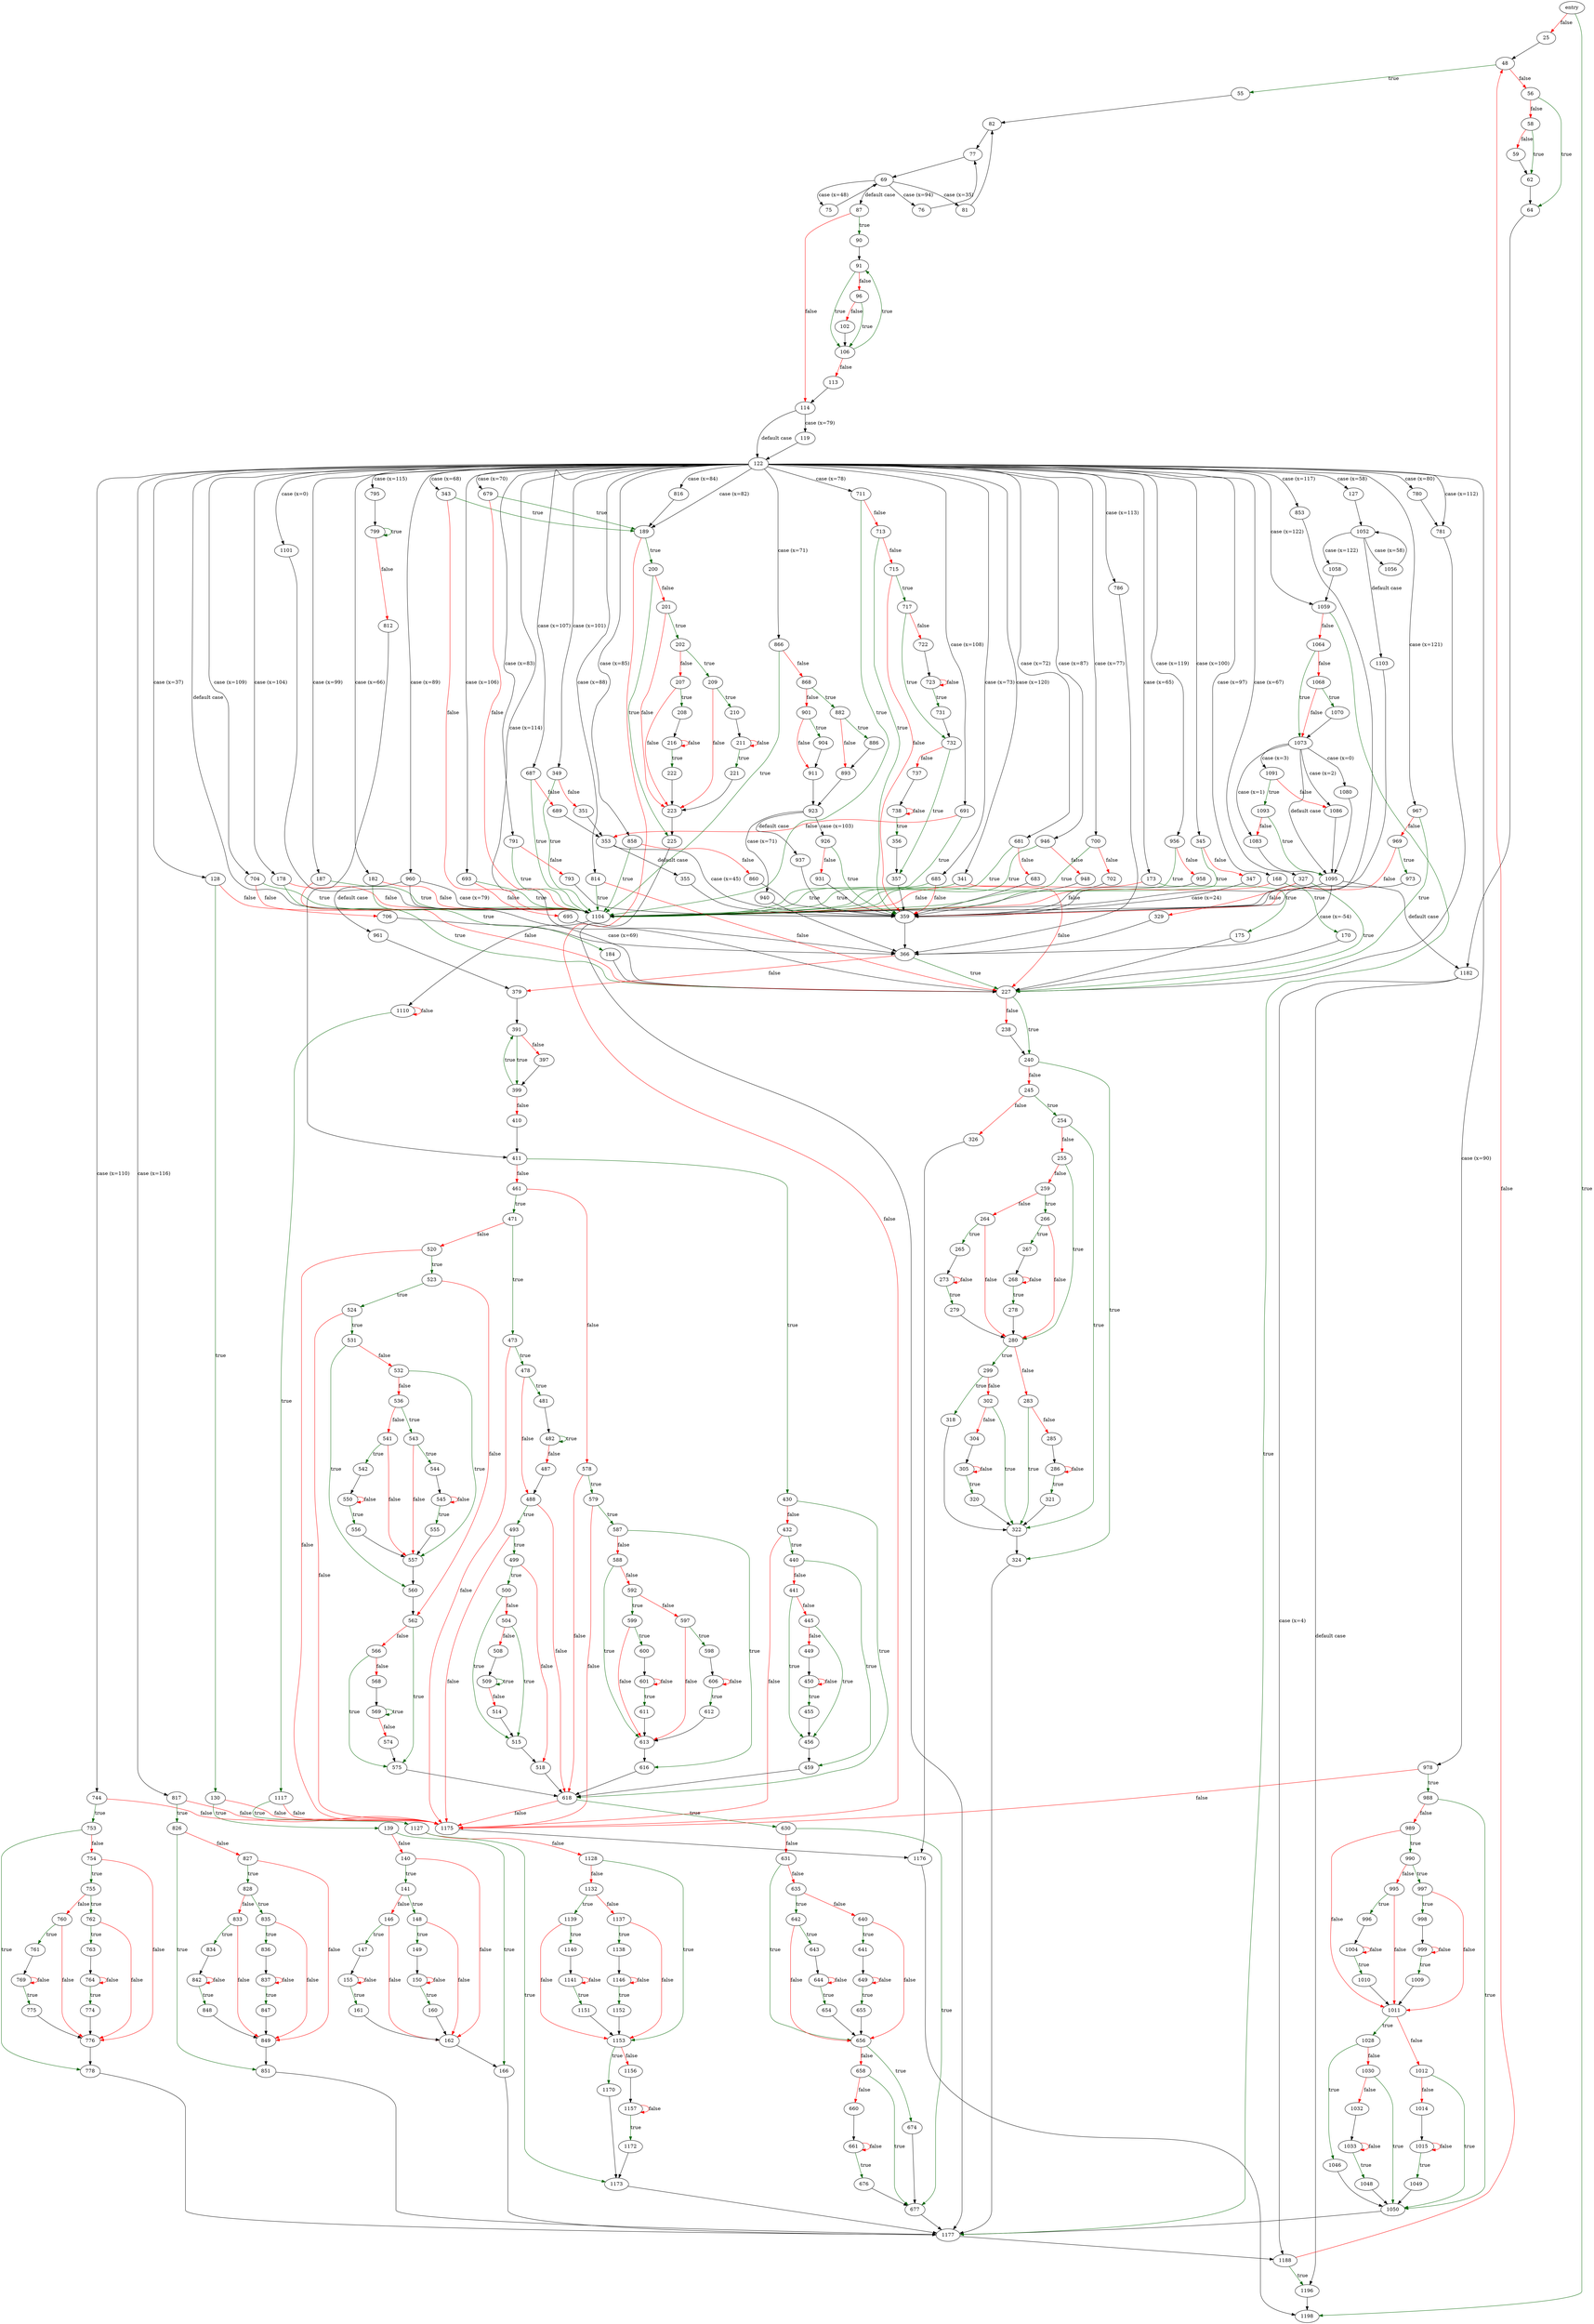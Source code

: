 digraph "__strftime_internal" {
	// Node definitions.
	6 [label=entry];
	25;
	48;
	55;
	56;
	58;
	59;
	62;
	64;
	69;
	75;
	76;
	77;
	81;
	82;
	87;
	90;
	91;
	96;
	102;
	106;
	113;
	114;
	119;
	122;
	127;
	128;
	130;
	139;
	140;
	141;
	146;
	147;
	148;
	149;
	150;
	155;
	160;
	161;
	162;
	166;
	168;
	170;
	173;
	175;
	178;
	182;
	184;
	187;
	189;
	200;
	201;
	202;
	207;
	208;
	209;
	210;
	211;
	216;
	221;
	222;
	223;
	225;
	227;
	238;
	240;
	245;
	254;
	255;
	259;
	264;
	265;
	266;
	267;
	268;
	273;
	278;
	279;
	280;
	283;
	285;
	286;
	299;
	302;
	304;
	305;
	318;
	320;
	321;
	322;
	324;
	326;
	327;
	329;
	341;
	343;
	345;
	347;
	349;
	351;
	353;
	355;
	356;
	357;
	359;
	366;
	379;
	391;
	397;
	399;
	410;
	411;
	430;
	432;
	440;
	441;
	445;
	449;
	450;
	455;
	456;
	459;
	461;
	471;
	473;
	478;
	481;
	482;
	487;
	488;
	493;
	499;
	500;
	504;
	508;
	509;
	514;
	515;
	518;
	520;
	523;
	524;
	531;
	532;
	536;
	541;
	542;
	543;
	544;
	545;
	550;
	555;
	556;
	557;
	560;
	562;
	566;
	568;
	569;
	574;
	575;
	578;
	579;
	587;
	588;
	592;
	597;
	598;
	599;
	600;
	601;
	606;
	611;
	612;
	613;
	616;
	618;
	630;
	631;
	635;
	640;
	641;
	642;
	643;
	644;
	649;
	654;
	655;
	656;
	658;
	660;
	661;
	674;
	676;
	677;
	679;
	681;
	683;
	685;
	687;
	689;
	691;
	693;
	695;
	700;
	702;
	704;
	706;
	711;
	713;
	715;
	717;
	722;
	723;
	731;
	732;
	737;
	738;
	744;
	753;
	754;
	755;
	760;
	761;
	762;
	763;
	764;
	769;
	774;
	775;
	776;
	778;
	780;
	781;
	786;
	791;
	793;
	795;
	799;
	812;
	814;
	816;
	817;
	826;
	827;
	828;
	833;
	834;
	835;
	836;
	837;
	842;
	847;
	848;
	849;
	851;
	853;
	858;
	860;
	866;
	868;
	882;
	886;
	893;
	901;
	904;
	911;
	923;
	926;
	931;
	937;
	940;
	946;
	948;
	956;
	958;
	960;
	961;
	967;
	969;
	973;
	978;
	988;
	989;
	990;
	995;
	996;
	997;
	998;
	999;
	1004;
	1009;
	1010;
	1011;
	1012;
	1014;
	1015;
	1028;
	1030;
	1032;
	1033;
	1046;
	1048;
	1049;
	1050;
	1052;
	1056;
	1058;
	1059;
	1064;
	1068;
	1070;
	1073;
	1080;
	1083;
	1086;
	1091;
	1093;
	1095;
	1101;
	1103;
	1104;
	1110;
	1117;
	1127;
	1128;
	1132;
	1137;
	1138;
	1139;
	1140;
	1141;
	1146;
	1151;
	1152;
	1153;
	1156;
	1157;
	1170;
	1172;
	1173;
	1175;
	1176;
	1177;
	1182;
	1188;
	1196;
	1198;

	// Edge definitions.
	6 -> 25 [
		color=red
		label=false
	];
	6 -> 1198 [
		color=darkgreen
		label=true
	];
	25 -> 48;
	48 -> 55 [
		color=darkgreen
		label=true
	];
	48 -> 56 [
		color=red
		label=false
	];
	55 -> 82;
	56 -> 58 [
		color=red
		label=false
	];
	56 -> 64 [
		color=darkgreen
		label=true
	];
	58 -> 59 [
		color=red
		label=false
	];
	58 -> 62 [
		color=darkgreen
		label=true
	];
	59 -> 62;
	62 -> 64;
	64 -> 1182;
	69 -> 75 [label="case (x=48)"];
	69 -> 76 [label="case (x=94)"];
	69 -> 81 [label="case (x=35)"];
	69 -> 87 [label="default case"];
	75 -> 69;
	76 -> 77;
	77 -> 69;
	81 -> 82;
	82 -> 77;
	87 -> 90 [
		color=darkgreen
		label=true
	];
	87 -> 114 [
		color=red
		label=false
	];
	90 -> 91;
	91 -> 96 [
		color=red
		label=false
	];
	91 -> 106 [
		color=darkgreen
		label=true
	];
	96 -> 102 [
		color=red
		label=false
	];
	96 -> 106 [
		color=darkgreen
		label=true
	];
	102 -> 106;
	106 -> 91 [
		color=darkgreen
		label=true
	];
	106 -> 113 [
		color=red
		label=false
	];
	113 -> 114;
	114 -> 119 [label="case (x=79)"];
	114 -> 122 [label="default case"];
	119 -> 122;
	122 -> 127 [label="case (x=58)"];
	122 -> 128 [label="case (x=37)"];
	122 -> 168 [label="case (x=97)"];
	122 -> 173 [label="case (x=65)"];
	122 -> 178 [label="case (x=104)"];
	122 -> 182 [label="case (x=66)"];
	122 -> 187 [label="case (x=99)"];
	122 -> 189 [label="case (x=82)"];
	122 -> 227 [label="case (x=114)"];
	122 -> 327 [label="case (x=67)"];
	122 -> 341 [label="case (x=120)"];
	122 -> 343 [label="case (x=68)"];
	122 -> 345 [label="case (x=100)"];
	122 -> 349 [label="case (x=101)"];
	122 -> 679 [label="case (x=70)"];
	122 -> 681 [label="case (x=72)"];
	122 -> 685 [label="case (x=73)"];
	122 -> 687 [label="case (x=107)"];
	122 -> 691 [label="case (x=108)"];
	122 -> 693 [label="case (x=106)"];
	122 -> 700 [label="case (x=77)"];
	122 -> 704 [label="case (x=109)"];
	122 -> 711 [label="case (x=78)"];
	122 -> 744 [label="case (x=110)"];
	122 -> 780 [label="case (x=80)"];
	122 -> 781 [label="case (x=112)"];
	122 -> 786 [label="case (x=113)"];
	122 -> 791 [label="case (x=83)"];
	122 -> 795 [label="case (x=115)"];
	122 -> 814 [label="case (x=88)"];
	122 -> 816 [label="case (x=84)"];
	122 -> 817 [label="case (x=116)"];
	122 -> 853 [label="case (x=117)"];
	122 -> 858 [label="case (x=85)"];
	122 -> 866 [label="case (x=71)"];
	122 -> 946 [label="case (x=87)"];
	122 -> 956 [label="case (x=119)"];
	122 -> 960 [label="case (x=89)"];
	122 -> 967 [label="case (x=121)"];
	122 -> 978 [label="case (x=90)"];
	122 -> 1059 [label="case (x=122)"];
	122 -> 1101 [label="case (x=0)"];
	122 -> 1104 [label="default case"];
	127 -> 1052;
	128 -> 130 [
		color=darkgreen
		label=true
	];
	128 -> 1104 [
		color=red
		label=false
	];
	130 -> 139 [
		color=darkgreen
		label=true
	];
	130 -> 1175 [
		color=red
		label=false
	];
	139 -> 140 [
		color=red
		label=false
	];
	139 -> 166 [
		color=darkgreen
		label=true
	];
	140 -> 141 [
		color=darkgreen
		label=true
	];
	140 -> 162 [
		color=red
		label=false
	];
	141 -> 146 [
		color=red
		label=false
	];
	141 -> 148 [
		color=darkgreen
		label=true
	];
	146 -> 147 [
		color=darkgreen
		label=true
	];
	146 -> 162 [
		color=red
		label=false
	];
	147 -> 155;
	148 -> 149 [
		color=darkgreen
		label=true
	];
	148 -> 162 [
		color=red
		label=false
	];
	149 -> 150;
	150 -> 150 [
		color=red
		label=false
	];
	150 -> 160 [
		color=darkgreen
		label=true
	];
	155 -> 155 [
		color=red
		label=false
	];
	155 -> 161 [
		color=darkgreen
		label=true
	];
	160 -> 162;
	161 -> 162;
	162 -> 166;
	166 -> 1177;
	168 -> 170 [
		color=darkgreen
		label=true
	];
	168 -> 1104 [
		color=red
		label=false
	];
	170 -> 227;
	173 -> 175 [
		color=darkgreen
		label=true
	];
	173 -> 1104 [
		color=red
		label=false
	];
	175 -> 227;
	178 -> 227 [
		color=darkgreen
		label=true
	];
	178 -> 1104 [
		color=red
		label=false
	];
	182 -> 184 [
		color=darkgreen
		label=true
	];
	182 -> 1104 [
		color=red
		label=false
	];
	184 -> 227;
	187 -> 227 [
		color=red
		label=false
	];
	187 -> 1104 [
		color=darkgreen
		label=true
	];
	189 -> 200 [
		color=darkgreen
		label=true
	];
	189 -> 1175 [
		color=red
		label=false
	];
	200 -> 201 [
		color=red
		label=false
	];
	200 -> 225 [
		color=darkgreen
		label=true
	];
	201 -> 202 [
		color=darkgreen
		label=true
	];
	201 -> 223 [
		color=red
		label=false
	];
	202 -> 207 [
		color=red
		label=false
	];
	202 -> 209 [
		color=darkgreen
		label=true
	];
	207 -> 208 [
		color=darkgreen
		label=true
	];
	207 -> 223 [
		color=red
		label=false
	];
	208 -> 216;
	209 -> 210 [
		color=darkgreen
		label=true
	];
	209 -> 223 [
		color=red
		label=false
	];
	210 -> 211;
	211 -> 211 [
		color=red
		label=false
	];
	211 -> 221 [
		color=darkgreen
		label=true
	];
	216 -> 216 [
		color=red
		label=false
	];
	216 -> 222 [
		color=darkgreen
		label=true
	];
	221 -> 223;
	222 -> 223;
	223 -> 225;
	225 -> 1177;
	227 -> 238 [
		color=red
		label=false
	];
	227 -> 240 [
		color=darkgreen
		label=true
	];
	238 -> 240;
	240 -> 245 [
		color=red
		label=false
	];
	240 -> 324 [
		color=darkgreen
		label=true
	];
	245 -> 254 [
		color=darkgreen
		label=true
	];
	245 -> 326 [
		color=red
		label=false
	];
	254 -> 255 [
		color=red
		label=false
	];
	254 -> 322 [
		color=darkgreen
		label=true
	];
	255 -> 259 [
		color=red
		label=false
	];
	255 -> 280 [
		color=darkgreen
		label=true
	];
	259 -> 264 [
		color=red
		label=false
	];
	259 -> 266 [
		color=darkgreen
		label=true
	];
	264 -> 265 [
		color=darkgreen
		label=true
	];
	264 -> 280 [
		color=red
		label=false
	];
	265 -> 273;
	266 -> 267 [
		color=darkgreen
		label=true
	];
	266 -> 280 [
		color=red
		label=false
	];
	267 -> 268;
	268 -> 268 [
		color=red
		label=false
	];
	268 -> 278 [
		color=darkgreen
		label=true
	];
	273 -> 273 [
		color=red
		label=false
	];
	273 -> 279 [
		color=darkgreen
		label=true
	];
	278 -> 280;
	279 -> 280;
	280 -> 283 [
		color=red
		label=false
	];
	280 -> 299 [
		color=darkgreen
		label=true
	];
	283 -> 285 [
		color=red
		label=false
	];
	283 -> 322 [
		color=darkgreen
		label=true
	];
	285 -> 286;
	286 -> 286 [
		color=red
		label=false
	];
	286 -> 321 [
		color=darkgreen
		label=true
	];
	299 -> 302 [
		color=red
		label=false
	];
	299 -> 318 [
		color=darkgreen
		label=true
	];
	302 -> 304 [
		color=red
		label=false
	];
	302 -> 322 [
		color=darkgreen
		label=true
	];
	304 -> 305;
	305 -> 305 [
		color=red
		label=false
	];
	305 -> 320 [
		color=darkgreen
		label=true
	];
	318 -> 322;
	320 -> 322;
	321 -> 322;
	322 -> 324;
	324 -> 1177;
	326 -> 1176;
	327 -> 227 [
		color=darkgreen
		label=true
	];
	327 -> 329 [
		color=red
		label=false
	];
	329 -> 366;
	341 -> 227 [
		color=red
		label=false
	];
	341 -> 1104 [
		color=darkgreen
		label=true
	];
	343 -> 189 [
		color=darkgreen
		label=true
	];
	343 -> 1104 [
		color=red
		label=false
	];
	345 -> 347 [
		color=red
		label=false
	];
	345 -> 1104 [
		color=darkgreen
		label=true
	];
	347 -> 359;
	349 -> 351 [
		color=red
		label=false
	];
	349 -> 1104 [
		color=darkgreen
		label=true
	];
	351 -> 353;
	353 -> 355 [label="default case"];
	353 -> 359 [label="case (x=45)"];
	355 -> 359;
	356 -> 357;
	357 -> 359;
	359 -> 366;
	366 -> 227 [
		color=darkgreen
		label=true
	];
	366 -> 379 [
		color=red
		label=false
	];
	379 -> 391;
	391 -> 397 [
		color=red
		label=false
	];
	391 -> 399 [
		color=darkgreen
		label=true
	];
	397 -> 399;
	399 -> 391 [
		color=darkgreen
		label=true
	];
	399 -> 410 [
		color=red
		label=false
	];
	410 -> 411;
	411 -> 430 [
		color=darkgreen
		label=true
	];
	411 -> 461 [
		color=red
		label=false
	];
	430 -> 432 [
		color=red
		label=false
	];
	430 -> 618 [
		color=darkgreen
		label=true
	];
	432 -> 440 [
		color=darkgreen
		label=true
	];
	432 -> 1175 [
		color=red
		label=false
	];
	440 -> 441 [
		color=red
		label=false
	];
	440 -> 459 [
		color=darkgreen
		label=true
	];
	441 -> 445 [
		color=red
		label=false
	];
	441 -> 456 [
		color=darkgreen
		label=true
	];
	445 -> 449 [
		color=red
		label=false
	];
	445 -> 456 [
		color=darkgreen
		label=true
	];
	449 -> 450;
	450 -> 450 [
		color=red
		label=false
	];
	450 -> 455 [
		color=darkgreen
		label=true
	];
	455 -> 456;
	456 -> 459;
	459 -> 618;
	461 -> 471 [
		color=darkgreen
		label=true
	];
	461 -> 578 [
		color=red
		label=false
	];
	471 -> 473 [
		color=darkgreen
		label=true
	];
	471 -> 520 [
		color=red
		label=false
	];
	473 -> 478 [
		color=darkgreen
		label=true
	];
	473 -> 1175 [
		color=red
		label=false
	];
	478 -> 481 [
		color=darkgreen
		label=true
	];
	478 -> 488 [
		color=red
		label=false
	];
	481 -> 482;
	482 -> 482 [
		color=darkgreen
		label=true
	];
	482 -> 487 [
		color=red
		label=false
	];
	487 -> 488;
	488 -> 493 [
		color=darkgreen
		label=true
	];
	488 -> 618 [
		color=red
		label=false
	];
	493 -> 499 [
		color=darkgreen
		label=true
	];
	493 -> 1175 [
		color=red
		label=false
	];
	499 -> 500 [
		color=darkgreen
		label=true
	];
	499 -> 518 [
		color=red
		label=false
	];
	500 -> 504 [
		color=red
		label=false
	];
	500 -> 515 [
		color=darkgreen
		label=true
	];
	504 -> 508 [
		color=red
		label=false
	];
	504 -> 515 [
		color=darkgreen
		label=true
	];
	508 -> 509;
	509 -> 509 [
		color=darkgreen
		label=true
	];
	509 -> 514 [
		color=red
		label=false
	];
	514 -> 515;
	515 -> 518;
	518 -> 618;
	520 -> 523 [
		color=darkgreen
		label=true
	];
	520 -> 1175 [
		color=red
		label=false
	];
	523 -> 524 [
		color=darkgreen
		label=true
	];
	523 -> 562 [
		color=red
		label=false
	];
	524 -> 531 [
		color=darkgreen
		label=true
	];
	524 -> 1175 [
		color=red
		label=false
	];
	531 -> 532 [
		color=red
		label=false
	];
	531 -> 560 [
		color=darkgreen
		label=true
	];
	532 -> 536 [
		color=red
		label=false
	];
	532 -> 557 [
		color=darkgreen
		label=true
	];
	536 -> 541 [
		color=red
		label=false
	];
	536 -> 543 [
		color=darkgreen
		label=true
	];
	541 -> 542 [
		color=darkgreen
		label=true
	];
	541 -> 557 [
		color=red
		label=false
	];
	542 -> 550;
	543 -> 544 [
		color=darkgreen
		label=true
	];
	543 -> 557 [
		color=red
		label=false
	];
	544 -> 545;
	545 -> 545 [
		color=red
		label=false
	];
	545 -> 555 [
		color=darkgreen
		label=true
	];
	550 -> 550 [
		color=red
		label=false
	];
	550 -> 556 [
		color=darkgreen
		label=true
	];
	555 -> 557;
	556 -> 557;
	557 -> 560;
	560 -> 562;
	562 -> 566 [
		color=red
		label=false
	];
	562 -> 575 [
		color=darkgreen
		label=true
	];
	566 -> 568 [
		color=red
		label=false
	];
	566 -> 575 [
		color=darkgreen
		label=true
	];
	568 -> 569;
	569 -> 569 [
		color=darkgreen
		label=true
	];
	569 -> 574 [
		color=red
		label=false
	];
	574 -> 575;
	575 -> 618;
	578 -> 579 [
		color=darkgreen
		label=true
	];
	578 -> 618 [
		color=red
		label=false
	];
	579 -> 587 [
		color=darkgreen
		label=true
	];
	579 -> 1175 [
		color=red
		label=false
	];
	587 -> 588 [
		color=red
		label=false
	];
	587 -> 616 [
		color=darkgreen
		label=true
	];
	588 -> 592 [
		color=red
		label=false
	];
	588 -> 613 [
		color=darkgreen
		label=true
	];
	592 -> 597 [
		color=red
		label=false
	];
	592 -> 599 [
		color=darkgreen
		label=true
	];
	597 -> 598 [
		color=darkgreen
		label=true
	];
	597 -> 613 [
		color=red
		label=false
	];
	598 -> 606;
	599 -> 600 [
		color=darkgreen
		label=true
	];
	599 -> 613 [
		color=red
		label=false
	];
	600 -> 601;
	601 -> 601 [
		color=red
		label=false
	];
	601 -> 611 [
		color=darkgreen
		label=true
	];
	606 -> 606 [
		color=red
		label=false
	];
	606 -> 612 [
		color=darkgreen
		label=true
	];
	611 -> 613;
	612 -> 613;
	613 -> 616;
	616 -> 618;
	618 -> 630 [
		color=darkgreen
		label=true
	];
	618 -> 1175 [
		color=red
		label=false
	];
	630 -> 631 [
		color=red
		label=false
	];
	630 -> 677 [
		color=darkgreen
		label=true
	];
	631 -> 635 [
		color=red
		label=false
	];
	631 -> 656 [
		color=darkgreen
		label=true
	];
	635 -> 640 [
		color=red
		label=false
	];
	635 -> 642 [
		color=darkgreen
		label=true
	];
	640 -> 641 [
		color=darkgreen
		label=true
	];
	640 -> 656 [
		color=red
		label=false
	];
	641 -> 649;
	642 -> 643 [
		color=darkgreen
		label=true
	];
	642 -> 656 [
		color=red
		label=false
	];
	643 -> 644;
	644 -> 644 [
		color=red
		label=false
	];
	644 -> 654 [
		color=darkgreen
		label=true
	];
	649 -> 649 [
		color=red
		label=false
	];
	649 -> 655 [
		color=darkgreen
		label=true
	];
	654 -> 656;
	655 -> 656;
	656 -> 658 [
		color=red
		label=false
	];
	656 -> 674 [
		color=darkgreen
		label=true
	];
	658 -> 660 [
		color=red
		label=false
	];
	658 -> 677 [
		color=darkgreen
		label=true
	];
	660 -> 661;
	661 -> 661 [
		color=red
		label=false
	];
	661 -> 676 [
		color=darkgreen
		label=true
	];
	674 -> 677;
	676 -> 677;
	677 -> 1177;
	679 -> 189 [
		color=darkgreen
		label=true
	];
	679 -> 1104 [
		color=red
		label=false
	];
	681 -> 683 [
		color=red
		label=false
	];
	681 -> 1104 [
		color=darkgreen
		label=true
	];
	683 -> 359;
	685 -> 359 [
		color=red
		label=false
	];
	685 -> 1104 [
		color=darkgreen
		label=true
	];
	687 -> 689 [
		color=red
		label=false
	];
	687 -> 1104 [
		color=darkgreen
		label=true
	];
	689 -> 353;
	691 -> 353 [
		color=red
		label=false
	];
	691 -> 1104 [
		color=darkgreen
		label=true
	];
	693 -> 695 [
		color=red
		label=false
	];
	693 -> 1104 [
		color=darkgreen
		label=true
	];
	695 -> 366;
	700 -> 702 [
		color=red
		label=false
	];
	700 -> 1104 [
		color=darkgreen
		label=true
	];
	702 -> 359;
	704 -> 706 [
		color=red
		label=false
	];
	704 -> 1104 [
		color=darkgreen
		label=true
	];
	706 -> 366;
	711 -> 713 [
		color=red
		label=false
	];
	711 -> 1104 [
		color=darkgreen
		label=true
	];
	713 -> 359 [
		color=darkgreen
		label=true
	];
	713 -> 715 [
		color=red
		label=false
	];
	715 -> 359 [
		color=red
		label=false
	];
	715 -> 717 [
		color=darkgreen
		label=true
	];
	717 -> 722 [
		color=red
		label=false
	];
	717 -> 732 [
		color=darkgreen
		label=true
	];
	722 -> 723;
	723 -> 723 [
		color=red
		label=false
	];
	723 -> 731 [
		color=darkgreen
		label=true
	];
	731 -> 732;
	732 -> 357 [
		color=darkgreen
		label=true
	];
	732 -> 737 [
		color=red
		label=false
	];
	737 -> 738;
	738 -> 356 [
		color=darkgreen
		label=true
	];
	738 -> 738 [
		color=red
		label=false
	];
	744 -> 753 [
		color=darkgreen
		label=true
	];
	744 -> 1175 [
		color=red
		label=false
	];
	753 -> 754 [
		color=red
		label=false
	];
	753 -> 778 [
		color=darkgreen
		label=true
	];
	754 -> 755 [
		color=darkgreen
		label=true
	];
	754 -> 776 [
		color=red
		label=false
	];
	755 -> 760 [
		color=red
		label=false
	];
	755 -> 762 [
		color=darkgreen
		label=true
	];
	760 -> 761 [
		color=darkgreen
		label=true
	];
	760 -> 776 [
		color=red
		label=false
	];
	761 -> 769;
	762 -> 763 [
		color=darkgreen
		label=true
	];
	762 -> 776 [
		color=red
		label=false
	];
	763 -> 764;
	764 -> 764 [
		color=red
		label=false
	];
	764 -> 774 [
		color=darkgreen
		label=true
	];
	769 -> 769 [
		color=red
		label=false
	];
	769 -> 775 [
		color=darkgreen
		label=true
	];
	774 -> 776;
	775 -> 776;
	776 -> 778;
	778 -> 1177;
	780 -> 781;
	781 -> 227;
	786 -> 366;
	791 -> 793 [
		color=red
		label=false
	];
	791 -> 1104 [
		color=darkgreen
		label=true
	];
	793 -> 359;
	795 -> 799;
	799 -> 799 [
		color=darkgreen
		label=true
	];
	799 -> 812 [
		color=red
		label=false
	];
	812 -> 411;
	814 -> 227 [
		color=red
		label=false
	];
	814 -> 1104 [
		color=darkgreen
		label=true
	];
	816 -> 189;
	817 -> 826 [
		color=darkgreen
		label=true
	];
	817 -> 1175 [
		color=red
		label=false
	];
	826 -> 827 [
		color=red
		label=false
	];
	826 -> 851 [
		color=darkgreen
		label=true
	];
	827 -> 828 [
		color=darkgreen
		label=true
	];
	827 -> 849 [
		color=red
		label=false
	];
	828 -> 833 [
		color=red
		label=false
	];
	828 -> 835 [
		color=darkgreen
		label=true
	];
	833 -> 834 [
		color=darkgreen
		label=true
	];
	833 -> 849 [
		color=red
		label=false
	];
	834 -> 842;
	835 -> 836 [
		color=darkgreen
		label=true
	];
	835 -> 849 [
		color=red
		label=false
	];
	836 -> 837;
	837 -> 837 [
		color=red
		label=false
	];
	837 -> 847 [
		color=darkgreen
		label=true
	];
	842 -> 842 [
		color=red
		label=false
	];
	842 -> 848 [
		color=darkgreen
		label=true
	];
	847 -> 849;
	848 -> 849;
	849 -> 851;
	851 -> 1177;
	853 -> 359;
	858 -> 860 [
		color=red
		label=false
	];
	858 -> 1104 [
		color=darkgreen
		label=true
	];
	860 -> 359;
	866 -> 868 [
		color=red
		label=false
	];
	866 -> 1104 [
		color=darkgreen
		label=true
	];
	868 -> 882 [
		color=darkgreen
		label=true
	];
	868 -> 901 [
		color=red
		label=false
	];
	882 -> 886 [
		color=darkgreen
		label=true
	];
	882 -> 893 [
		color=red
		label=false
	];
	886 -> 893;
	893 -> 923;
	901 -> 904 [
		color=darkgreen
		label=true
	];
	901 -> 911 [
		color=red
		label=false
	];
	904 -> 911;
	911 -> 923;
	923 -> 926 [label="case (x=103)"];
	923 -> 937 [label="default case"];
	923 -> 940 [label="case (x=71)"];
	926 -> 359 [
		color=darkgreen
		label=true
	];
	926 -> 931 [
		color=red
		label=false
	];
	931 -> 359;
	937 -> 359;
	940 -> 366;
	946 -> 948 [
		color=red
		label=false
	];
	946 -> 1104 [
		color=darkgreen
		label=true
	];
	948 -> 359;
	956 -> 958 [
		color=red
		label=false
	];
	956 -> 1104 [
		color=darkgreen
		label=true
	];
	958 -> 359;
	960 -> 227 [label="case (x=69)"];
	960 -> 961 [label="default case"];
	960 -> 1104 [label="case (x=79)"];
	961 -> 379;
	967 -> 227 [
		color=darkgreen
		label=true
	];
	967 -> 969 [
		color=red
		label=false
	];
	969 -> 359 [
		color=red
		label=false
	];
	969 -> 973 [
		color=darkgreen
		label=true
	];
	973 -> 359;
	978 -> 988 [
		color=darkgreen
		label=true
	];
	978 -> 1175 [
		color=red
		label=false
	];
	988 -> 989 [
		color=red
		label=false
	];
	988 -> 1050 [
		color=darkgreen
		label=true
	];
	989 -> 990 [
		color=darkgreen
		label=true
	];
	989 -> 1011 [
		color=red
		label=false
	];
	990 -> 995 [
		color=red
		label=false
	];
	990 -> 997 [
		color=darkgreen
		label=true
	];
	995 -> 996 [
		color=darkgreen
		label=true
	];
	995 -> 1011 [
		color=red
		label=false
	];
	996 -> 1004;
	997 -> 998 [
		color=darkgreen
		label=true
	];
	997 -> 1011 [
		color=red
		label=false
	];
	998 -> 999;
	999 -> 999 [
		color=red
		label=false
	];
	999 -> 1009 [
		color=darkgreen
		label=true
	];
	1004 -> 1004 [
		color=red
		label=false
	];
	1004 -> 1010 [
		color=darkgreen
		label=true
	];
	1009 -> 1011;
	1010 -> 1011;
	1011 -> 1012 [
		color=red
		label=false
	];
	1011 -> 1028 [
		color=darkgreen
		label=true
	];
	1012 -> 1014 [
		color=red
		label=false
	];
	1012 -> 1050 [
		color=darkgreen
		label=true
	];
	1014 -> 1015;
	1015 -> 1015 [
		color=red
		label=false
	];
	1015 -> 1049 [
		color=darkgreen
		label=true
	];
	1028 -> 1030 [
		color=red
		label=false
	];
	1028 -> 1046 [
		color=darkgreen
		label=true
	];
	1030 -> 1032 [
		color=red
		label=false
	];
	1030 -> 1050 [
		color=darkgreen
		label=true
	];
	1032 -> 1033;
	1033 -> 1033 [
		color=red
		label=false
	];
	1033 -> 1048 [
		color=darkgreen
		label=true
	];
	1046 -> 1050;
	1048 -> 1050;
	1049 -> 1050;
	1050 -> 1177;
	1052 -> 1056 [label="case (x=58)"];
	1052 -> 1058 [label="case (x=122)"];
	1052 -> 1103 [label="default case"];
	1056 -> 1052;
	1058 -> 1059;
	1059 -> 1064 [
		color=red
		label=false
	];
	1059 -> 1177 [
		color=darkgreen
		label=true
	];
	1064 -> 1068 [
		color=red
		label=false
	];
	1064 -> 1073 [
		color=darkgreen
		label=true
	];
	1068 -> 1070 [
		color=darkgreen
		label=true
	];
	1068 -> 1073 [
		color=red
		label=false
	];
	1070 -> 1073;
	1073 -> 1080 [label="case (x=0)"];
	1073 -> 1083 [label="case (x=1)"];
	1073 -> 1086 [label="case (x=2)"];
	1073 -> 1091 [label="case (x=3)"];
	1073 -> 1095 [label="default case"];
	1080 -> 1095;
	1083 -> 1095;
	1086 -> 1095;
	1091 -> 1086 [
		color=red
		label=false
	];
	1091 -> 1093 [
		color=darkgreen
		label=true
	];
	1093 -> 1083 [
		color=red
		label=false
	];
	1093 -> 1095 [
		color=darkgreen
		label=true
	];
	1095 -> 366 [label="case (x=-54)"];
	1095 -> 1104 [label="case (x=24)"];
	1095 -> 1182 [label="default case"];
	1101 -> 1104;
	1103 -> 1104;
	1104 -> 1110;
	1110 -> 1110 [
		color=red
		label=false
	];
	1110 -> 1117 [
		color=darkgreen
		label=true
	];
	1117 -> 1127 [
		color=darkgreen
		label=true
	];
	1117 -> 1175 [
		color=red
		label=false
	];
	1127 -> 1128 [
		color=red
		label=false
	];
	1127 -> 1173 [
		color=darkgreen
		label=true
	];
	1128 -> 1132 [
		color=red
		label=false
	];
	1128 -> 1153 [
		color=darkgreen
		label=true
	];
	1132 -> 1137 [
		color=red
		label=false
	];
	1132 -> 1139 [
		color=darkgreen
		label=true
	];
	1137 -> 1138 [
		color=darkgreen
		label=true
	];
	1137 -> 1153 [
		color=red
		label=false
	];
	1138 -> 1146;
	1139 -> 1140 [
		color=darkgreen
		label=true
	];
	1139 -> 1153 [
		color=red
		label=false
	];
	1140 -> 1141;
	1141 -> 1141 [
		color=red
		label=false
	];
	1141 -> 1151 [
		color=darkgreen
		label=true
	];
	1146 -> 1146 [
		color=red
		label=false
	];
	1146 -> 1152 [
		color=darkgreen
		label=true
	];
	1151 -> 1153;
	1152 -> 1153;
	1153 -> 1156 [
		color=red
		label=false
	];
	1153 -> 1170 [
		color=darkgreen
		label=true
	];
	1156 -> 1157;
	1157 -> 1157 [
		color=red
		label=false
	];
	1157 -> 1172 [
		color=darkgreen
		label=true
	];
	1170 -> 1173;
	1172 -> 1173;
	1173 -> 1177;
	1175 -> 1176;
	1176 -> 1198;
	1177 -> 1188;
	1182 -> 1188 [label="case (x=4)"];
	1182 -> 1196 [label="default case"];
	1188 -> 48 [
		color=red
		label=false
	];
	1188 -> 1196 [
		color=darkgreen
		label=true
	];
	1196 -> 1198;
}
